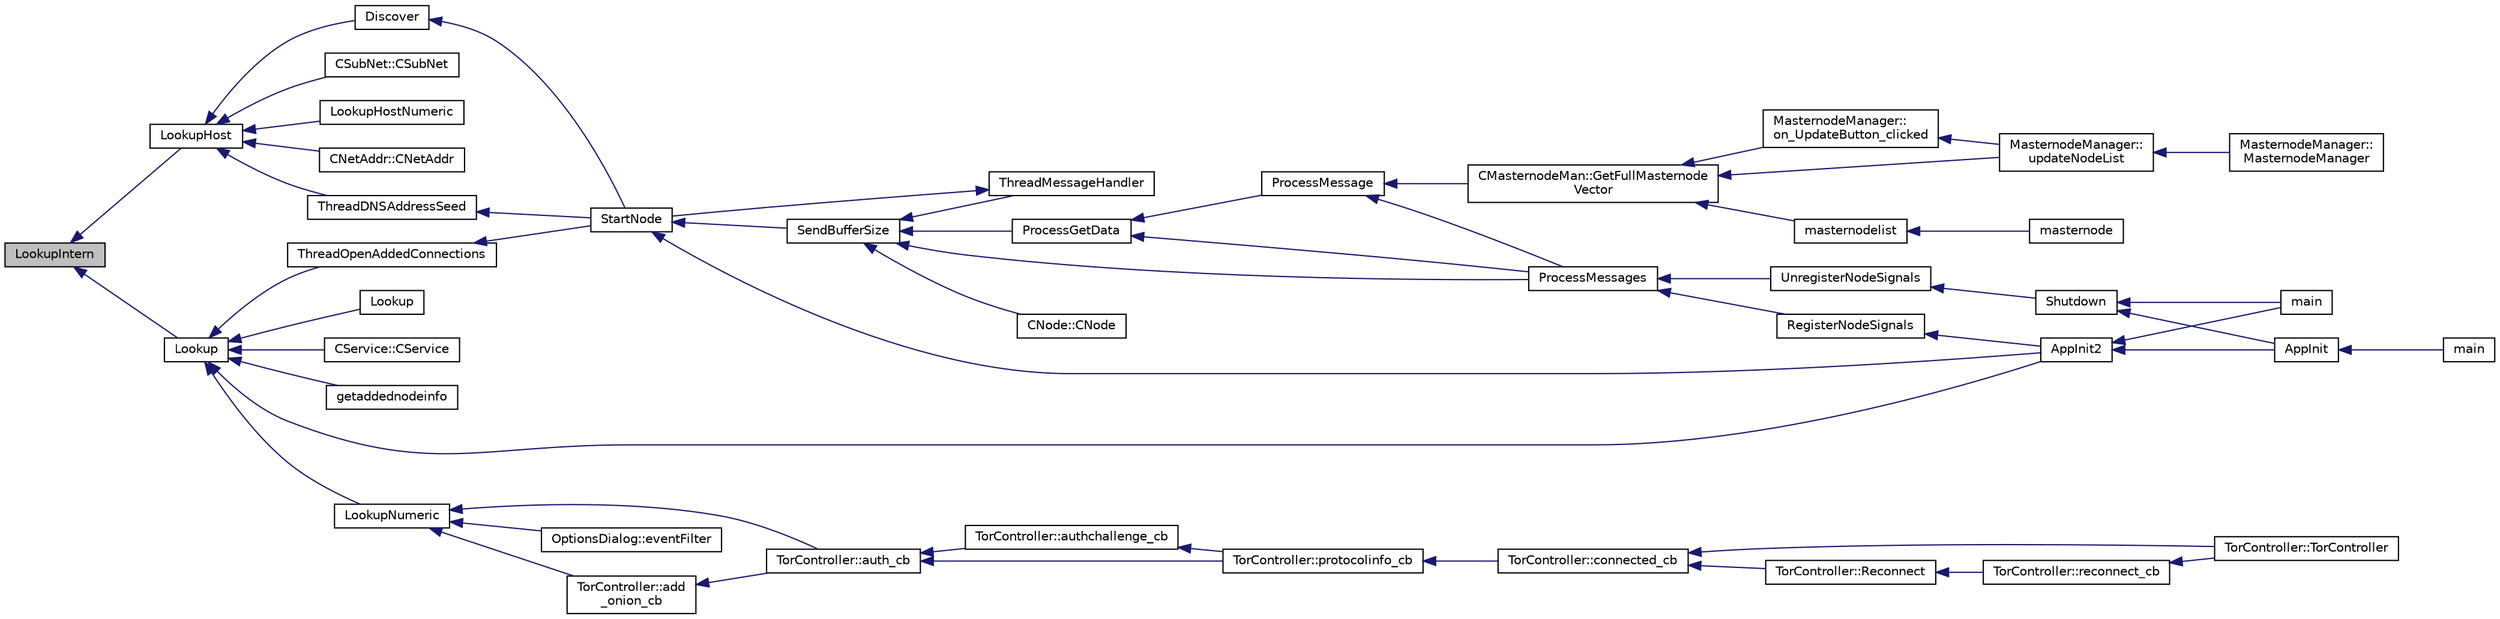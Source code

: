 digraph "LookupIntern"
{
  edge [fontname="Helvetica",fontsize="10",labelfontname="Helvetica",labelfontsize="10"];
  node [fontname="Helvetica",fontsize="10",shape=record];
  rankdir="LR";
  Node522 [label="LookupIntern",height=0.2,width=0.4,color="black", fillcolor="grey75", style="filled", fontcolor="black"];
  Node522 -> Node523 [dir="back",color="midnightblue",fontsize="10",style="solid",fontname="Helvetica"];
  Node523 [label="LookupHost",height=0.2,width=0.4,color="black", fillcolor="white", style="filled",URL="$da/df0/netbase_8h.html#aa769980fbb4bac91f47d766765913f67"];
  Node523 -> Node524 [dir="back",color="midnightblue",fontsize="10",style="solid",fontname="Helvetica"];
  Node524 [label="ThreadDNSAddressSeed",height=0.2,width=0.4,color="black", fillcolor="white", style="filled",URL="$dd/d84/net_8cpp.html#ab2d8883b5524ec7b80d3b9535e73a3ed"];
  Node524 -> Node525 [dir="back",color="midnightblue",fontsize="10",style="solid",fontname="Helvetica"];
  Node525 [label="StartNode",height=0.2,width=0.4,color="black", fillcolor="white", style="filled",URL="$d7/d97/net_8h.html#a9396d8054e8f74959e9391871aaddde0"];
  Node525 -> Node526 [dir="back",color="midnightblue",fontsize="10",style="solid",fontname="Helvetica"];
  Node526 [label="AppInit2",height=0.2,width=0.4,color="black", fillcolor="white", style="filled",URL="$d8/dc0/init_8h.html#a1a4c1bfbf6ba1db77e988b89b9cadfd3",tooltip="Initialize ion. "];
  Node526 -> Node527 [dir="back",color="midnightblue",fontsize="10",style="solid",fontname="Helvetica"];
  Node527 [label="AppInit",height=0.2,width=0.4,color="black", fillcolor="white", style="filled",URL="$d4/d35/iond_8cpp.html#ac59316b767e6984e1285f0531275286b"];
  Node527 -> Node528 [dir="back",color="midnightblue",fontsize="10",style="solid",fontname="Helvetica"];
  Node528 [label="main",height=0.2,width=0.4,color="black", fillcolor="white", style="filled",URL="$d4/d35/iond_8cpp.html#a0ddf1224851353fc92bfbff6f499fa97"];
  Node526 -> Node529 [dir="back",color="midnightblue",fontsize="10",style="solid",fontname="Helvetica"];
  Node529 [label="main",height=0.2,width=0.4,color="black", fillcolor="white", style="filled",URL="$d5/d2d/ion_8cpp.html#a0ddf1224851353fc92bfbff6f499fa97"];
  Node525 -> Node530 [dir="back",color="midnightblue",fontsize="10",style="solid",fontname="Helvetica"];
  Node530 [label="SendBufferSize",height=0.2,width=0.4,color="black", fillcolor="white", style="filled",URL="$d7/d97/net_8h.html#a13f289d6233bd32b78a38793f76bdccb"];
  Node530 -> Node531 [dir="back",color="midnightblue",fontsize="10",style="solid",fontname="Helvetica"];
  Node531 [label="ProcessGetData",height=0.2,width=0.4,color="black", fillcolor="white", style="filled",URL="$df/d0a/main_8cpp.html#a3be415b83ecfe1f4215e0bd28c3b1eec"];
  Node531 -> Node532 [dir="back",color="midnightblue",fontsize="10",style="solid",fontname="Helvetica"];
  Node532 [label="ProcessMessage",height=0.2,width=0.4,color="black", fillcolor="white", style="filled",URL="$df/d0a/main_8cpp.html#a8ba92b1a4bce3c835e887a9073d17d8e"];
  Node532 -> Node533 [dir="back",color="midnightblue",fontsize="10",style="solid",fontname="Helvetica"];
  Node533 [label="ProcessMessages",height=0.2,width=0.4,color="black", fillcolor="white", style="filled",URL="$d4/dbf/main_8h.html#a196f9318f02448b85b28d612698934fd"];
  Node533 -> Node534 [dir="back",color="midnightblue",fontsize="10",style="solid",fontname="Helvetica"];
  Node534 [label="RegisterNodeSignals",height=0.2,width=0.4,color="black", fillcolor="white", style="filled",URL="$d4/dbf/main_8h.html#ab02615ff65f91d69f8d786ec900baa8a",tooltip="Register with a network node to receive its signals. "];
  Node534 -> Node526 [dir="back",color="midnightblue",fontsize="10",style="solid",fontname="Helvetica"];
  Node533 -> Node535 [dir="back",color="midnightblue",fontsize="10",style="solid",fontname="Helvetica"];
  Node535 [label="UnregisterNodeSignals",height=0.2,width=0.4,color="black", fillcolor="white", style="filled",URL="$d4/dbf/main_8h.html#a3ef0cc6e9d9d6435ee2a5569244d6ebd",tooltip="Unregister a network node. "];
  Node535 -> Node536 [dir="back",color="midnightblue",fontsize="10",style="solid",fontname="Helvetica"];
  Node536 [label="Shutdown",height=0.2,width=0.4,color="black", fillcolor="white", style="filled",URL="$d8/dc0/init_8h.html#ac5f038c2b480cf9ef5e19e3eba8dbaf9"];
  Node536 -> Node527 [dir="back",color="midnightblue",fontsize="10",style="solid",fontname="Helvetica"];
  Node536 -> Node529 [dir="back",color="midnightblue",fontsize="10",style="solid",fontname="Helvetica"];
  Node532 -> Node537 [dir="back",color="midnightblue",fontsize="10",style="solid",fontname="Helvetica"];
  Node537 [label="CMasternodeMan::GetFullMasternode\lVector",height=0.2,width=0.4,color="black", fillcolor="white", style="filled",URL="$dc/d6b/class_c_masternode_man.html#ab39e213a7601e1bef2eba1d5d63206f5"];
  Node537 -> Node538 [dir="back",color="midnightblue",fontsize="10",style="solid",fontname="Helvetica"];
  Node538 [label="MasternodeManager::\lupdateNodeList",height=0.2,width=0.4,color="black", fillcolor="white", style="filled",URL="$d9/d70/class_masternode_manager.html#a5485a8bd6ccf673027165cc1207dfae9"];
  Node538 -> Node539 [dir="back",color="midnightblue",fontsize="10",style="solid",fontname="Helvetica"];
  Node539 [label="MasternodeManager::\lMasternodeManager",height=0.2,width=0.4,color="black", fillcolor="white", style="filled",URL="$d9/d70/class_masternode_manager.html#ad18cb99065e056e6b791e2356de826bf"];
  Node537 -> Node540 [dir="back",color="midnightblue",fontsize="10",style="solid",fontname="Helvetica"];
  Node540 [label="MasternodeManager::\lon_UpdateButton_clicked",height=0.2,width=0.4,color="black", fillcolor="white", style="filled",URL="$d9/d70/class_masternode_manager.html#ae8d07b4d869e3eb09fe1be445eff0430"];
  Node540 -> Node538 [dir="back",color="midnightblue",fontsize="10",style="solid",fontname="Helvetica"];
  Node537 -> Node541 [dir="back",color="midnightblue",fontsize="10",style="solid",fontname="Helvetica"];
  Node541 [label="masternodelist",height=0.2,width=0.4,color="black", fillcolor="white", style="filled",URL="$d5/d6b/rpcstashedsend_8cpp.html#a3a7ed7e37f21eb2912afc6e776f7236c"];
  Node541 -> Node542 [dir="back",color="midnightblue",fontsize="10",style="solid",fontname="Helvetica"];
  Node542 [label="masternode",height=0.2,width=0.4,color="black", fillcolor="white", style="filled",URL="$d5/d6b/rpcstashedsend_8cpp.html#a30609e443aeb47c29ed0878d16b1b5e1"];
  Node531 -> Node533 [dir="back",color="midnightblue",fontsize="10",style="solid",fontname="Helvetica"];
  Node530 -> Node533 [dir="back",color="midnightblue",fontsize="10",style="solid",fontname="Helvetica"];
  Node530 -> Node543 [dir="back",color="midnightblue",fontsize="10",style="solid",fontname="Helvetica"];
  Node543 [label="ThreadMessageHandler",height=0.2,width=0.4,color="black", fillcolor="white", style="filled",URL="$dd/d84/net_8cpp.html#a379b0d3521bdd62ac296f219d70c4e30"];
  Node543 -> Node525 [dir="back",color="midnightblue",fontsize="10",style="solid",fontname="Helvetica"];
  Node530 -> Node544 [dir="back",color="midnightblue",fontsize="10",style="solid",fontname="Helvetica"];
  Node544 [label="CNode::CNode",height=0.2,width=0.4,color="black", fillcolor="white", style="filled",URL="$d1/d64/class_c_node.html#a51556705550511146245b9fb2fec09c1"];
  Node523 -> Node545 [dir="back",color="midnightblue",fontsize="10",style="solid",fontname="Helvetica"];
  Node545 [label="Discover",height=0.2,width=0.4,color="black", fillcolor="white", style="filled",URL="$dd/d84/net_8cpp.html#a048eb0919e57aa88134e1afad7ee1ecb"];
  Node545 -> Node525 [dir="back",color="midnightblue",fontsize="10",style="solid",fontname="Helvetica"];
  Node523 -> Node546 [dir="back",color="midnightblue",fontsize="10",style="solid",fontname="Helvetica"];
  Node546 [label="LookupHostNumeric",height=0.2,width=0.4,color="black", fillcolor="white", style="filled",URL="$da/df0/netbase_8h.html#a87dbb7d2897ad9256eaae546cf061744"];
  Node523 -> Node547 [dir="back",color="midnightblue",fontsize="10",style="solid",fontname="Helvetica"];
  Node547 [label="CNetAddr::CNetAddr",height=0.2,width=0.4,color="black", fillcolor="white", style="filled",URL="$d3/dc3/class_c_net_addr.html#a3549332f92d95ccadf262bdce9f4eacf"];
  Node523 -> Node548 [dir="back",color="midnightblue",fontsize="10",style="solid",fontname="Helvetica"];
  Node548 [label="CSubNet::CSubNet",height=0.2,width=0.4,color="black", fillcolor="white", style="filled",URL="$d9/d87/class_c_sub_net.html#a6e8cd7a5e46e93d3ad62896dcb5a5a78"];
  Node522 -> Node549 [dir="back",color="midnightblue",fontsize="10",style="solid",fontname="Helvetica"];
  Node549 [label="Lookup",height=0.2,width=0.4,color="black", fillcolor="white", style="filled",URL="$da/df0/netbase_8h.html#ac025429411c7622b9781b0e5ecfb9bc2"];
  Node549 -> Node526 [dir="back",color="midnightblue",fontsize="10",style="solid",fontname="Helvetica"];
  Node549 -> Node550 [dir="back",color="midnightblue",fontsize="10",style="solid",fontname="Helvetica"];
  Node550 [label="ThreadOpenAddedConnections",height=0.2,width=0.4,color="black", fillcolor="white", style="filled",URL="$dd/d84/net_8cpp.html#a2d1ca95557ae336582b886a251e7fe94"];
  Node550 -> Node525 [dir="back",color="midnightblue",fontsize="10",style="solid",fontname="Helvetica"];
  Node549 -> Node551 [dir="back",color="midnightblue",fontsize="10",style="solid",fontname="Helvetica"];
  Node551 [label="Lookup",height=0.2,width=0.4,color="black", fillcolor="white", style="filled",URL="$da/df0/netbase_8h.html#a8e970007e4314e4cefa5895944ed74d8"];
  Node549 -> Node552 [dir="back",color="midnightblue",fontsize="10",style="solid",fontname="Helvetica"];
  Node552 [label="LookupNumeric",height=0.2,width=0.4,color="black", fillcolor="white", style="filled",URL="$da/df0/netbase_8h.html#a5b18d70f02be9dc489da605ff487cc66"];
  Node552 -> Node553 [dir="back",color="midnightblue",fontsize="10",style="solid",fontname="Helvetica"];
  Node553 [label="OptionsDialog::eventFilter",height=0.2,width=0.4,color="black", fillcolor="white", style="filled",URL="$db/d61/class_options_dialog.html#abf2b8046ca9bce3f2c1f04e329468983"];
  Node552 -> Node554 [dir="back",color="midnightblue",fontsize="10",style="solid",fontname="Helvetica"];
  Node554 [label="TorController::add\l_onion_cb",height=0.2,width=0.4,color="black", fillcolor="white", style="filled",URL="$da/dd9/class_tor_controller.html#a78b762c14a006b2f509261a95963ff67",tooltip="Callback for ADD_ONION result. "];
  Node554 -> Node555 [dir="back",color="midnightblue",fontsize="10",style="solid",fontname="Helvetica"];
  Node555 [label="TorController::auth_cb",height=0.2,width=0.4,color="black", fillcolor="white", style="filled",URL="$da/dd9/class_tor_controller.html#ae36bc33cb3088384517c68f71e9944ce",tooltip="Callback for AUTHENTICATE result. "];
  Node555 -> Node556 [dir="back",color="midnightblue",fontsize="10",style="solid",fontname="Helvetica"];
  Node556 [label="TorController::authchallenge_cb",height=0.2,width=0.4,color="black", fillcolor="white", style="filled",URL="$da/dd9/class_tor_controller.html#a86f1396b9f242183ffe777e0951eb997",tooltip="Callback for AUTHCHALLENGE result. "];
  Node556 -> Node557 [dir="back",color="midnightblue",fontsize="10",style="solid",fontname="Helvetica"];
  Node557 [label="TorController::protocolinfo_cb",height=0.2,width=0.4,color="black", fillcolor="white", style="filled",URL="$da/dd9/class_tor_controller.html#aee36fcd1cd60d7f4eb007d909894b1c3",tooltip="Callback for PROTOCOLINFO result. "];
  Node557 -> Node558 [dir="back",color="midnightblue",fontsize="10",style="solid",fontname="Helvetica"];
  Node558 [label="TorController::connected_cb",height=0.2,width=0.4,color="black", fillcolor="white", style="filled",URL="$da/dd9/class_tor_controller.html#a59d56a1525a08235b07dd9eadbae0d1f",tooltip="Callback after successful connection. "];
  Node558 -> Node559 [dir="back",color="midnightblue",fontsize="10",style="solid",fontname="Helvetica"];
  Node559 [label="TorController::TorController",height=0.2,width=0.4,color="black", fillcolor="white", style="filled",URL="$da/dd9/class_tor_controller.html#ab38d90df15a9e3f2c6e1f4f24073a64e"];
  Node558 -> Node560 [dir="back",color="midnightblue",fontsize="10",style="solid",fontname="Helvetica"];
  Node560 [label="TorController::Reconnect",height=0.2,width=0.4,color="black", fillcolor="white", style="filled",URL="$da/dd9/class_tor_controller.html#ae5d4304836fce79574ec540c5ada8269",tooltip="Reconnect, after getting disconnected. "];
  Node560 -> Node561 [dir="back",color="midnightblue",fontsize="10",style="solid",fontname="Helvetica"];
  Node561 [label="TorController::reconnect_cb",height=0.2,width=0.4,color="black", fillcolor="white", style="filled",URL="$da/dd9/class_tor_controller.html#a2fa9614b4fa0e24c57f443b3c56f835c",tooltip="Callback for reconnect timer. "];
  Node561 -> Node559 [dir="back",color="midnightblue",fontsize="10",style="solid",fontname="Helvetica"];
  Node555 -> Node557 [dir="back",color="midnightblue",fontsize="10",style="solid",fontname="Helvetica"];
  Node552 -> Node555 [dir="back",color="midnightblue",fontsize="10",style="solid",fontname="Helvetica"];
  Node549 -> Node562 [dir="back",color="midnightblue",fontsize="10",style="solid",fontname="Helvetica"];
  Node562 [label="CService::CService",height=0.2,width=0.4,color="black", fillcolor="white", style="filled",URL="$d3/dcc/class_c_service.html#ab8f5f4ae4e99a4edad8ba48642e36137"];
  Node549 -> Node563 [dir="back",color="midnightblue",fontsize="10",style="solid",fontname="Helvetica"];
  Node563 [label="getaddednodeinfo",height=0.2,width=0.4,color="black", fillcolor="white", style="filled",URL="$df/dab/rpcnet_8cpp.html#a2a6994d3b180c8e9ce81e0da65a41bb3"];
}
